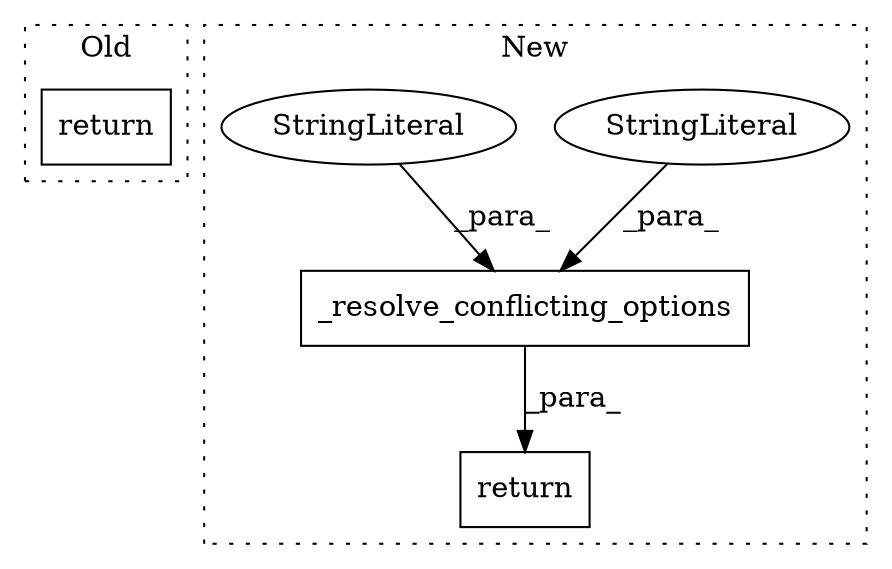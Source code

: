 digraph G {
subgraph cluster0 {
1 [label="return" a="41" s="3814" l="7" shape="box"];
label = "Old";
style="dotted";
}
subgraph cluster1 {
2 [label="_resolve_conflicting_options" a="32" s="3256,3318" l="29,1" shape="box"];
3 [label="StringLiteral" a="45" s="3302" l="16" shape="ellipse"];
4 [label="StringLiteral" a="45" s="3285" l="16" shape="ellipse"];
5 [label="return" a="41" s="3230" l="7" shape="box"];
label = "New";
style="dotted";
}
2 -> 5 [label="_para_"];
3 -> 2 [label="_para_"];
4 -> 2 [label="_para_"];
}
